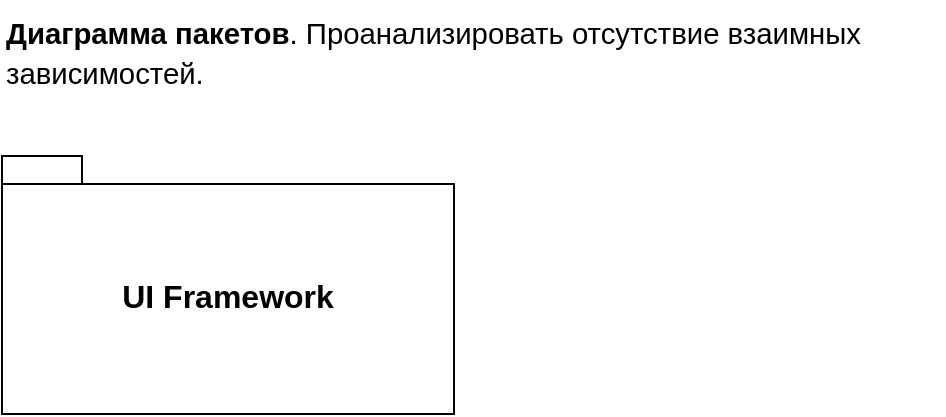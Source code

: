 <mxfile version="22.0.8" type="github">
  <diagram name="Страница — 1" id="74rSGt7yE-Hl-KrqymNY">
    <mxGraphModel dx="1396" dy="1099" grid="0" gridSize="10" guides="1" tooltips="1" connect="1" arrows="1" fold="1" page="0" pageScale="1" pageWidth="827" pageHeight="1169" math="0" shadow="0">
      <root>
        <mxCell id="0" />
        <mxCell id="1" parent="0" />
        <mxCell id="lys92XvBiPoYoFadNUBL-1" value="&lt;b id=&quot;docs-internal-guid-218764f1-7fff-161a-42b7-2b2507a9b1ee&quot; style=&quot;font-weight:normal;&quot;&gt;&lt;span style=&quot;font-size: 11pt; font-family: Arial, sans-serif; color: rgb(0, 0, 0); background-color: transparent; font-weight: 700; font-style: normal; font-variant: normal; text-decoration: none; vertical-align: baseline;&quot;&gt;Диаграмма пакетов&lt;/span&gt;&lt;span style=&quot;font-size: 11pt; font-family: Arial, sans-serif; color: rgb(0, 0, 0); background-color: transparent; font-weight: 400; font-style: normal; font-variant: normal; text-decoration: none; vertical-align: baseline;&quot;&gt;. Проанализировать отсутствие взаимных зависимостей.&lt;/span&gt;&lt;/b&gt;&lt;br&gt;" style="text;strokeColor=none;fillColor=none;html=1;align=left;verticalAlign=top;whiteSpace=wrap;rounded=0;fontSize=16;" vertex="1" parent="1">
          <mxGeometry x="-396" y="-70" width="471" height="57" as="geometry" />
        </mxCell>
        <mxCell id="lys92XvBiPoYoFadNUBL-2" value="UI Framework" style="shape=folder;fontStyle=1;spacingTop=10;tabWidth=40;tabHeight=14;tabPosition=left;html=1;whiteSpace=wrap;fontSize=16;" vertex="1" parent="1">
          <mxGeometry x="-396" y="8" width="226" height="129" as="geometry" />
        </mxCell>
      </root>
    </mxGraphModel>
  </diagram>
</mxfile>
